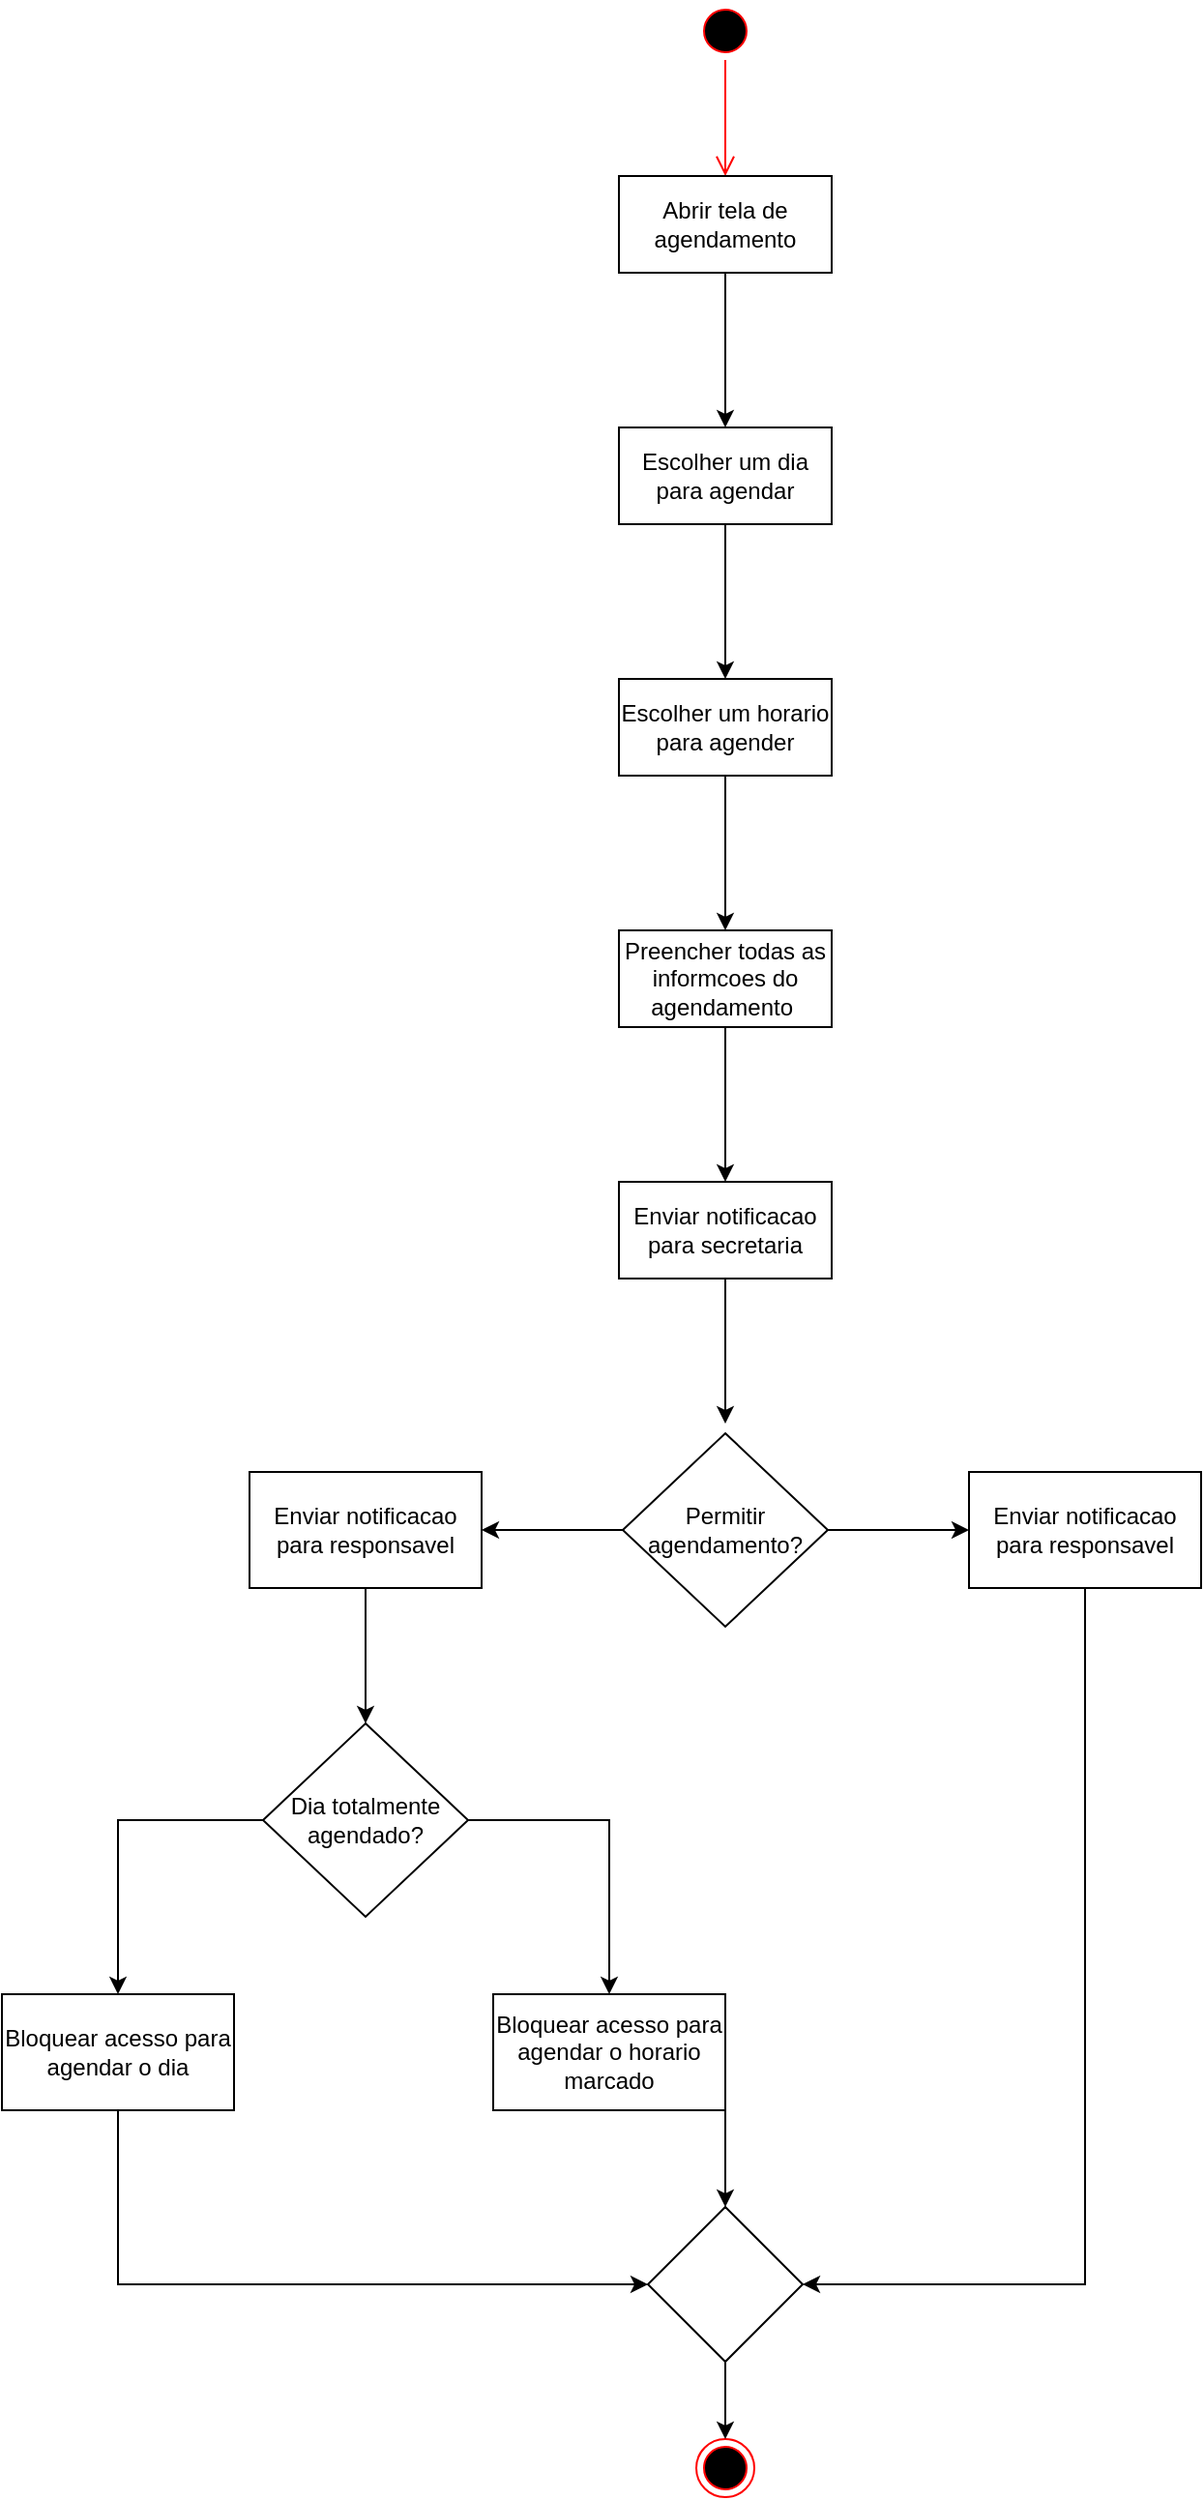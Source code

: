 <mxfile version="24.7.7">
  <diagram name="Página-1" id="59-KwjCg-xNRsrudqL4U">
    <mxGraphModel dx="1533" dy="869" grid="1" gridSize="10" guides="1" tooltips="1" connect="1" arrows="1" fold="1" page="1" pageScale="1" pageWidth="827" pageHeight="1169" math="0" shadow="0">
      <root>
        <mxCell id="0" />
        <mxCell id="1" parent="0" />
        <mxCell id="n_blE9-1hrJNbN-C65JE-1" value="" style="ellipse;html=1;shape=startState;fillColor=#000000;strokeColor=#ff0000;" vertex="1" parent="1">
          <mxGeometry x="399" width="30" height="30" as="geometry" />
        </mxCell>
        <mxCell id="n_blE9-1hrJNbN-C65JE-2" value="" style="edgeStyle=orthogonalEdgeStyle;html=1;verticalAlign=bottom;endArrow=open;endSize=8;strokeColor=#ff0000;rounded=0;" edge="1" source="n_blE9-1hrJNbN-C65JE-1" parent="1">
          <mxGeometry relative="1" as="geometry">
            <mxPoint x="414" y="90" as="targetPoint" />
          </mxGeometry>
        </mxCell>
        <mxCell id="n_blE9-1hrJNbN-C65JE-6" value="" style="edgeStyle=orthogonalEdgeStyle;rounded=0;orthogonalLoop=1;jettySize=auto;html=1;" edge="1" parent="1" source="n_blE9-1hrJNbN-C65JE-4" target="n_blE9-1hrJNbN-C65JE-5">
          <mxGeometry relative="1" as="geometry" />
        </mxCell>
        <mxCell id="n_blE9-1hrJNbN-C65JE-4" value="Abrir tela de agendamento" style="html=1;whiteSpace=wrap;" vertex="1" parent="1">
          <mxGeometry x="359" y="90" width="110" height="50" as="geometry" />
        </mxCell>
        <mxCell id="n_blE9-1hrJNbN-C65JE-8" value="" style="edgeStyle=orthogonalEdgeStyle;rounded=0;orthogonalLoop=1;jettySize=auto;html=1;" edge="1" parent="1" source="n_blE9-1hrJNbN-C65JE-5" target="n_blE9-1hrJNbN-C65JE-7">
          <mxGeometry relative="1" as="geometry" />
        </mxCell>
        <mxCell id="n_blE9-1hrJNbN-C65JE-5" value="Escolher um dia para agendar" style="html=1;whiteSpace=wrap;" vertex="1" parent="1">
          <mxGeometry x="359" y="220" width="110" height="50" as="geometry" />
        </mxCell>
        <mxCell id="n_blE9-1hrJNbN-C65JE-10" value="" style="edgeStyle=orthogonalEdgeStyle;rounded=0;orthogonalLoop=1;jettySize=auto;html=1;" edge="1" parent="1" source="n_blE9-1hrJNbN-C65JE-7" target="n_blE9-1hrJNbN-C65JE-9">
          <mxGeometry relative="1" as="geometry" />
        </mxCell>
        <mxCell id="n_blE9-1hrJNbN-C65JE-7" value="Escolher um horario para agender" style="html=1;whiteSpace=wrap;" vertex="1" parent="1">
          <mxGeometry x="359" y="350" width="110" height="50" as="geometry" />
        </mxCell>
        <mxCell id="n_blE9-1hrJNbN-C65JE-12" value="" style="edgeStyle=orthogonalEdgeStyle;rounded=0;orthogonalLoop=1;jettySize=auto;html=1;" edge="1" parent="1" source="n_blE9-1hrJNbN-C65JE-9" target="n_blE9-1hrJNbN-C65JE-11">
          <mxGeometry relative="1" as="geometry" />
        </mxCell>
        <mxCell id="n_blE9-1hrJNbN-C65JE-9" value="Preencher todas as informcoes do agendamento&amp;nbsp;" style="html=1;whiteSpace=wrap;" vertex="1" parent="1">
          <mxGeometry x="359" y="480" width="110" height="50" as="geometry" />
        </mxCell>
        <mxCell id="n_blE9-1hrJNbN-C65JE-14" value="" style="edgeStyle=orthogonalEdgeStyle;rounded=0;orthogonalLoop=1;jettySize=auto;html=1;" edge="1" parent="1" source="n_blE9-1hrJNbN-C65JE-11">
          <mxGeometry relative="1" as="geometry">
            <mxPoint x="414" y="735" as="targetPoint" />
          </mxGeometry>
        </mxCell>
        <mxCell id="n_blE9-1hrJNbN-C65JE-11" value="Enviar notificacao para secretaria" style="html=1;whiteSpace=wrap;" vertex="1" parent="1">
          <mxGeometry x="359" y="610" width="110" height="50" as="geometry" />
        </mxCell>
        <mxCell id="n_blE9-1hrJNbN-C65JE-17" value="" style="edgeStyle=orthogonalEdgeStyle;rounded=0;orthogonalLoop=1;jettySize=auto;html=1;" edge="1" parent="1" source="n_blE9-1hrJNbN-C65JE-15" target="n_blE9-1hrJNbN-C65JE-16">
          <mxGeometry relative="1" as="geometry" />
        </mxCell>
        <mxCell id="n_blE9-1hrJNbN-C65JE-19" value="" style="edgeStyle=orthogonalEdgeStyle;rounded=0;orthogonalLoop=1;jettySize=auto;html=1;" edge="1" parent="1" source="n_blE9-1hrJNbN-C65JE-15" target="n_blE9-1hrJNbN-C65JE-18">
          <mxGeometry relative="1" as="geometry" />
        </mxCell>
        <mxCell id="n_blE9-1hrJNbN-C65JE-15" value="Permitir agendamento?" style="rhombus;whiteSpace=wrap;html=1;" vertex="1" parent="1">
          <mxGeometry x="361" y="740" width="106" height="100" as="geometry" />
        </mxCell>
        <mxCell id="n_blE9-1hrJNbN-C65JE-35" style="edgeStyle=orthogonalEdgeStyle;rounded=0;orthogonalLoop=1;jettySize=auto;html=1;entryX=1;entryY=0.5;entryDx=0;entryDy=0;" edge="1" parent="1" source="n_blE9-1hrJNbN-C65JE-16" target="n_blE9-1hrJNbN-C65JE-30">
          <mxGeometry relative="1" as="geometry">
            <Array as="points">
              <mxPoint x="600" y="1180" />
            </Array>
          </mxGeometry>
        </mxCell>
        <mxCell id="n_blE9-1hrJNbN-C65JE-16" value="Enviar notificacao para responsavel" style="whiteSpace=wrap;html=1;" vertex="1" parent="1">
          <mxGeometry x="540" y="760" width="120" height="60" as="geometry" />
        </mxCell>
        <mxCell id="n_blE9-1hrJNbN-C65JE-23" value="" style="edgeStyle=orthogonalEdgeStyle;rounded=0;orthogonalLoop=1;jettySize=auto;html=1;" edge="1" parent="1" source="n_blE9-1hrJNbN-C65JE-18">
          <mxGeometry relative="1" as="geometry">
            <mxPoint x="228" y="890" as="targetPoint" />
          </mxGeometry>
        </mxCell>
        <mxCell id="n_blE9-1hrJNbN-C65JE-18" value="Enviar notificacao para responsavel" style="whiteSpace=wrap;html=1;" vertex="1" parent="1">
          <mxGeometry x="168" y="760" width="120" height="60" as="geometry" />
        </mxCell>
        <mxCell id="n_blE9-1hrJNbN-C65JE-26" value="" style="edgeStyle=orthogonalEdgeStyle;rounded=0;orthogonalLoop=1;jettySize=auto;html=1;" edge="1" parent="1" source="n_blE9-1hrJNbN-C65JE-24" target="n_blE9-1hrJNbN-C65JE-25">
          <mxGeometry relative="1" as="geometry" />
        </mxCell>
        <mxCell id="n_blE9-1hrJNbN-C65JE-28" value="" style="edgeStyle=orthogonalEdgeStyle;rounded=0;orthogonalLoop=1;jettySize=auto;html=1;" edge="1" parent="1" source="n_blE9-1hrJNbN-C65JE-24" target="n_blE9-1hrJNbN-C65JE-27">
          <mxGeometry relative="1" as="geometry" />
        </mxCell>
        <mxCell id="n_blE9-1hrJNbN-C65JE-24" value="Dia totalmente agendado?" style="rhombus;whiteSpace=wrap;html=1;" vertex="1" parent="1">
          <mxGeometry x="175" y="890" width="106" height="100" as="geometry" />
        </mxCell>
        <mxCell id="n_blE9-1hrJNbN-C65JE-31" style="edgeStyle=orthogonalEdgeStyle;rounded=0;orthogonalLoop=1;jettySize=auto;html=1;" edge="1" parent="1" source="n_blE9-1hrJNbN-C65JE-25" target="n_blE9-1hrJNbN-C65JE-30">
          <mxGeometry relative="1" as="geometry">
            <Array as="points">
              <mxPoint x="100" y="1180" />
            </Array>
          </mxGeometry>
        </mxCell>
        <mxCell id="n_blE9-1hrJNbN-C65JE-25" value="Bloquear acesso para agendar o dia" style="whiteSpace=wrap;html=1;" vertex="1" parent="1">
          <mxGeometry x="40" y="1030" width="120" height="60" as="geometry" />
        </mxCell>
        <mxCell id="n_blE9-1hrJNbN-C65JE-34" style="edgeStyle=orthogonalEdgeStyle;rounded=0;orthogonalLoop=1;jettySize=auto;html=1;exitX=1;exitY=1;exitDx=0;exitDy=0;entryX=0.5;entryY=0;entryDx=0;entryDy=0;" edge="1" parent="1" source="n_blE9-1hrJNbN-C65JE-27" target="n_blE9-1hrJNbN-C65JE-30">
          <mxGeometry relative="1" as="geometry" />
        </mxCell>
        <mxCell id="n_blE9-1hrJNbN-C65JE-27" value="Bloquear acesso para agendar o horario marcado" style="whiteSpace=wrap;html=1;" vertex="1" parent="1">
          <mxGeometry x="294" y="1030" width="120" height="60" as="geometry" />
        </mxCell>
        <mxCell id="n_blE9-1hrJNbN-C65JE-29" value="" style="ellipse;html=1;shape=endState;fillColor=#000000;strokeColor=#ff0000;" vertex="1" parent="1">
          <mxGeometry x="399" y="1260" width="30" height="30" as="geometry" />
        </mxCell>
        <mxCell id="n_blE9-1hrJNbN-C65JE-36" value="" style="edgeStyle=orthogonalEdgeStyle;rounded=0;orthogonalLoop=1;jettySize=auto;html=1;" edge="1" parent="1" source="n_blE9-1hrJNbN-C65JE-30" target="n_blE9-1hrJNbN-C65JE-29">
          <mxGeometry relative="1" as="geometry" />
        </mxCell>
        <mxCell id="n_blE9-1hrJNbN-C65JE-30" value="" style="rhombus;whiteSpace=wrap;html=1;" vertex="1" parent="1">
          <mxGeometry x="374" y="1140" width="80" height="80" as="geometry" />
        </mxCell>
      </root>
    </mxGraphModel>
  </diagram>
</mxfile>
